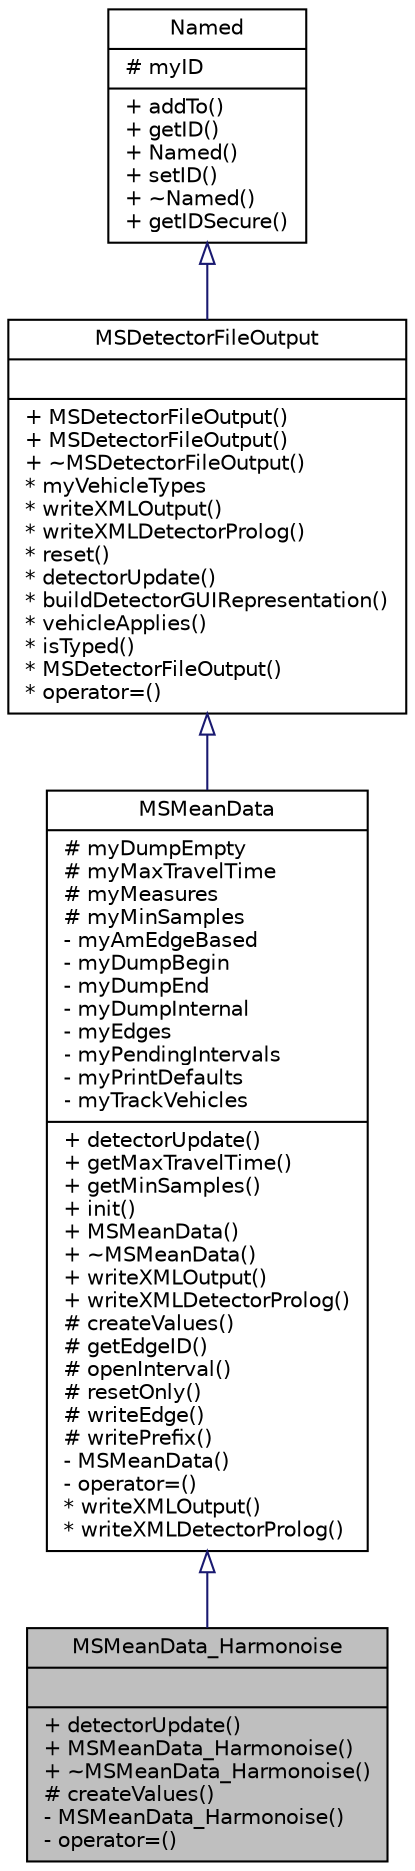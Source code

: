 digraph "MSMeanData_Harmonoise"
{
  edge [fontname="Helvetica",fontsize="10",labelfontname="Helvetica",labelfontsize="10"];
  node [fontname="Helvetica",fontsize="10",shape=record];
  Node0 [label="{MSMeanData_Harmonoise\n||+ detectorUpdate()\l+ MSMeanData_Harmonoise()\l+ ~MSMeanData_Harmonoise()\l# createValues()\l- MSMeanData_Harmonoise()\l- operator=()\l}",height=0.2,width=0.4,color="black", fillcolor="grey75", style="filled", fontcolor="black"];
  Node1 -> Node0 [dir="back",color="midnightblue",fontsize="10",style="solid",arrowtail="onormal",fontname="Helvetica"];
  Node1 [label="{MSMeanData\n|# myDumpEmpty\l# myMaxTravelTime\l# myMeasures\l# myMinSamples\l- myAmEdgeBased\l- myDumpBegin\l- myDumpEnd\l- myDumpInternal\l- myEdges\l- myPendingIntervals\l- myPrintDefaults\l- myTrackVehicles\l|+ detectorUpdate()\l+ getMaxTravelTime()\l+ getMinSamples()\l+ init()\l+ MSMeanData()\l+ ~MSMeanData()\l+ writeXMLOutput()\l+ writeXMLDetectorProlog()\l# createValues()\l# getEdgeID()\l# openInterval()\l# resetOnly()\l# writeEdge()\l# writePrefix()\l- MSMeanData()\l- operator=()\l* writeXMLOutput()\l* writeXMLDetectorProlog()\l}",height=0.2,width=0.4,color="black", fillcolor="white", style="filled",URL="$d3/d67/class_m_s_mean_data.html",tooltip="Data collector for edges/lanes. "];
  Node2 -> Node1 [dir="back",color="midnightblue",fontsize="10",style="solid",arrowtail="onormal",fontname="Helvetica"];
  Node2 [label="{MSDetectorFileOutput\n||+ MSDetectorFileOutput()\l+ MSDetectorFileOutput()\l+ ~MSDetectorFileOutput()\l* myVehicleTypes\l* writeXMLOutput()\l* writeXMLDetectorProlog()\l* reset()\l* detectorUpdate()\l* buildDetectorGUIRepresentation()\l* vehicleApplies()\l* isTyped()\l* MSDetectorFileOutput()\l* operator=()\l}",height=0.2,width=0.4,color="black", fillcolor="white", style="filled",URL="$d4/de2/class_m_s_detector_file_output.html",tooltip="Base of value-generating classes (detectors) "];
  Node3 -> Node2 [dir="back",color="midnightblue",fontsize="10",style="solid",arrowtail="onormal",fontname="Helvetica"];
  Node3 [label="{Named\n|# myID\l|+ addTo()\l+ getID()\l+ Named()\l+ setID()\l+ ~Named()\l+ getIDSecure()\l}",height=0.2,width=0.4,color="black", fillcolor="white", style="filled",URL="$d5/dbf/class_named.html",tooltip="Base class for objects which have an id. "];
}
